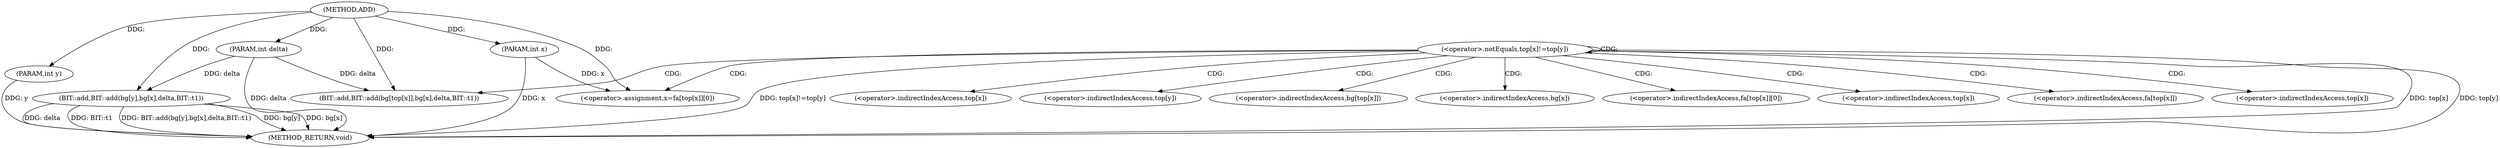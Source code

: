 digraph "ADD" {  
"1000546" [label = "(METHOD,ADD)" ]
"1000589" [label = "(METHOD_RETURN,void)" ]
"1000547" [label = "(PARAM,int x)" ]
"1000548" [label = "(PARAM,int y)" ]
"1000549" [label = "(PARAM,int delta)" ]
"1000580" [label = "(BIT::add,BIT::add(bg[y],bg[x],delta,BIT::t1))" ]
"1000552" [label = "(<operator>.notEquals,top[x]!=top[y])" ]
"1000560" [label = "(BIT::add,BIT::add(bg[top[x]],bg[x],delta,BIT::t1))" ]
"1000571" [label = "(<operator>.assignment,x=fa[top[x]][0])" ]
"1000553" [label = "(<operator>.indirectIndexAccess,top[x])" ]
"1000556" [label = "(<operator>.indirectIndexAccess,top[y])" ]
"1000561" [label = "(<operator>.indirectIndexAccess,bg[top[x]])" ]
"1000566" [label = "(<operator>.indirectIndexAccess,bg[x])" ]
"1000573" [label = "(<operator>.indirectIndexAccess,fa[top[x]][0])" ]
"1000563" [label = "(<operator>.indirectIndexAccess,top[x])" ]
"1000574" [label = "(<operator>.indirectIndexAccess,fa[top[x]])" ]
"1000576" [label = "(<operator>.indirectIndexAccess,top[x])" ]
  "1000547" -> "1000589"  [ label = "DDG: x"] 
  "1000548" -> "1000589"  [ label = "DDG: y"] 
  "1000549" -> "1000589"  [ label = "DDG: delta"] 
  "1000552" -> "1000589"  [ label = "DDG: top[x]"] 
  "1000552" -> "1000589"  [ label = "DDG: top[y]"] 
  "1000552" -> "1000589"  [ label = "DDG: top[x]!=top[y]"] 
  "1000580" -> "1000589"  [ label = "DDG: bg[y]"] 
  "1000580" -> "1000589"  [ label = "DDG: bg[x]"] 
  "1000580" -> "1000589"  [ label = "DDG: delta"] 
  "1000580" -> "1000589"  [ label = "DDG: BIT::t1"] 
  "1000580" -> "1000589"  [ label = "DDG: BIT::add(bg[y],bg[x],delta,BIT::t1)"] 
  "1000546" -> "1000547"  [ label = "DDG: "] 
  "1000546" -> "1000548"  [ label = "DDG: "] 
  "1000546" -> "1000549"  [ label = "DDG: "] 
  "1000549" -> "1000580"  [ label = "DDG: delta"] 
  "1000546" -> "1000580"  [ label = "DDG: "] 
  "1000549" -> "1000560"  [ label = "DDG: delta"] 
  "1000546" -> "1000560"  [ label = "DDG: "] 
  "1000547" -> "1000571"  [ label = "DDG: x"] 
  "1000546" -> "1000571"  [ label = "DDG: "] 
  "1000552" -> "1000571"  [ label = "CDG: "] 
  "1000552" -> "1000553"  [ label = "CDG: "] 
  "1000552" -> "1000576"  [ label = "CDG: "] 
  "1000552" -> "1000561"  [ label = "CDG: "] 
  "1000552" -> "1000563"  [ label = "CDG: "] 
  "1000552" -> "1000566"  [ label = "CDG: "] 
  "1000552" -> "1000552"  [ label = "CDG: "] 
  "1000552" -> "1000573"  [ label = "CDG: "] 
  "1000552" -> "1000556"  [ label = "CDG: "] 
  "1000552" -> "1000560"  [ label = "CDG: "] 
  "1000552" -> "1000574"  [ label = "CDG: "] 
}
